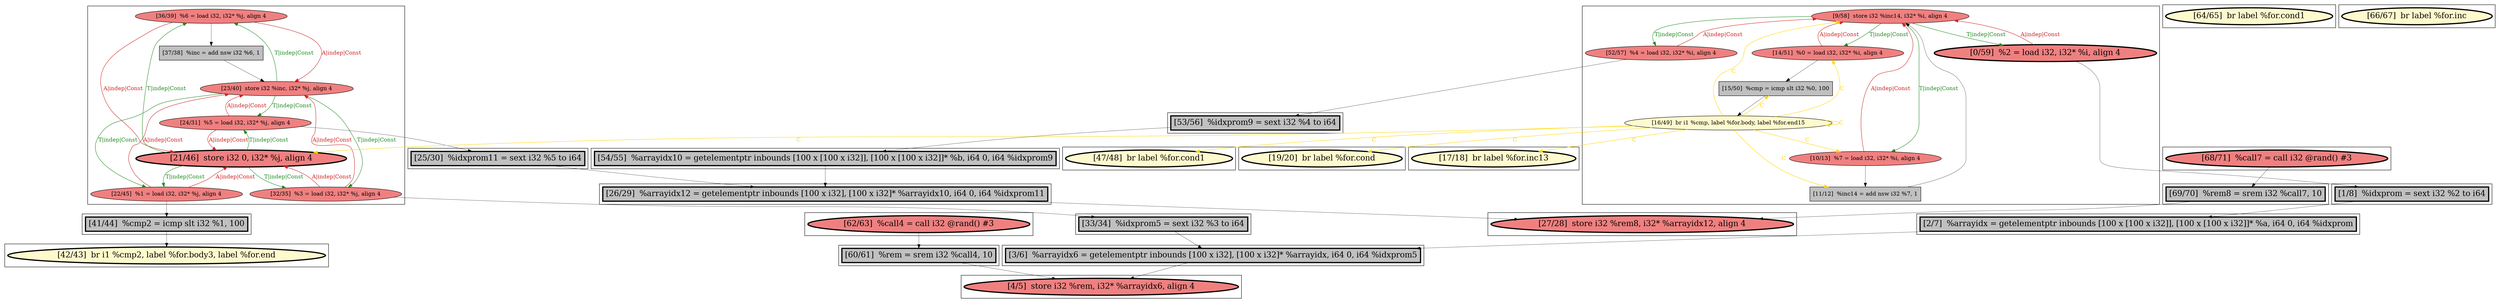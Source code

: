 
digraph G {



node1742->node1744 [style=solid,color=firebrick3,label="A|indep|Const",penwidth=1.0,fontcolor=firebrick3 ]
node1744->node1742 [style=solid,color=forestgreen,label="T|indep|Const",penwidth=1.0,fontcolor=forestgreen ]
node1729->node1728 [style=solid,color=forestgreen,label="T|indep|Const",penwidth=1.0,fontcolor=forestgreen ]
node1728->node1729 [style=solid,color=firebrick3,label="A|indep|Const",penwidth=1.0,fontcolor=firebrick3 ]
node1729->node1733 [style=solid,color=forestgreen,label="T|indep|Const",penwidth=1.0,fontcolor=forestgreen ]
node1749->node1751 [style=solid,color=black,label="",penwidth=0.5,fontcolor=black ]
node1737->node1719 [style=solid,color=black,label="",penwidth=0.5,fontcolor=black ]
node1750->node1718 [style=solid,color=black,label="",penwidth=0.5,fontcolor=black ]
node1731->node1729 [style=solid,color=firebrick3,label="A|indep|Const",penwidth=1.0,fontcolor=firebrick3 ]
node1741->node1749 [style=solid,color=black,label="",penwidth=0.5,fontcolor=black ]
node1743->node1745 [style=solid,color=forestgreen,label="T|indep|Const",penwidth=1.0,fontcolor=forestgreen ]
node1741->node1744 [style=solid,color=firebrick3,label="A|indep|Const",penwidth=1.0,fontcolor=firebrick3 ]
node1740->node1743 [style=solid,color=firebrick3,label="A|indep|Const",penwidth=1.0,fontcolor=firebrick3 ]
node1741->node1743 [style=solid,color=firebrick3,label="A|indep|Const",penwidth=1.0,fontcolor=firebrick3 ]
node1735->node1729 [style=solid,color=gold,label="C",penwidth=1.0,fontcolor=gold ]
node1742->node1746 [style=solid,color=black,label="",penwidth=0.5,fontcolor=black ]
node1743->node1741 [style=solid,color=forestgreen,label="T|indep|Const",penwidth=1.0,fontcolor=forestgreen ]
node1748->node1738 [style=solid,color=black,label="",penwidth=0.5,fontcolor=black ]
node1744->node1740 [style=solid,color=forestgreen,label="T|indep|Const",penwidth=1.0,fontcolor=forestgreen ]
node1735->node1733 [style=solid,color=gold,label="C",penwidth=1.0,fontcolor=gold ]
node1744->node1741 [style=solid,color=forestgreen,label="T|indep|Const",penwidth=1.0,fontcolor=forestgreen ]
node1735->node1728 [style=solid,color=gold,label="C",penwidth=1.0,fontcolor=gold ]
node1745->node1743 [style=solid,color=firebrick3,label="A|indep|Const",penwidth=1.0,fontcolor=firebrick3 ]
node1742->node1743 [style=solid,color=firebrick3,label="A|indep|Const",penwidth=1.0,fontcolor=firebrick3 ]
node1743->node1740 [style=solid,color=forestgreen,label="T|indep|Const",penwidth=1.0,fontcolor=forestgreen ]
node1733->node1729 [style=solid,color=firebrick3,label="A|indep|Const",penwidth=1.0,fontcolor=firebrick3 ]
node1735->node1743 [style=solid,color=gold,label="C",penwidth=1.0,fontcolor=gold ]
node1735->node1735 [style=solid,color=gold,label="C",penwidth=1.0,fontcolor=gold ]
node1724->node1717 [style=solid,color=black,label="",penwidth=0.5,fontcolor=black ]
node1731->node1748 [style=solid,color=black,label="",penwidth=0.5,fontcolor=black ]
node1735->node1739 [style=solid,color=gold,label="C",penwidth=1.0,fontcolor=gold ]
node1752->node1719 [style=solid,color=black,label="",penwidth=0.5,fontcolor=black ]
node1735->node1732 [style=solid,color=gold,label="C",penwidth=1.0,fontcolor=gold ]
node1746->node1744 [style=solid,color=black,label="",penwidth=0.5,fontcolor=black ]
node1729->node1731 [style=solid,color=forestgreen,label="T|indep|Const",penwidth=1.0,fontcolor=forestgreen ]
node1747->node1717 [style=solid,color=black,label="",penwidth=0.5,fontcolor=black ]
node1729->node1730 [style=solid,color=forestgreen,label="T|indep|Const",penwidth=1.0,fontcolor=forestgreen ]
node1728->node1734 [style=solid,color=black,label="",penwidth=0.5,fontcolor=black ]
node1727->node1750 [style=solid,color=black,label="",penwidth=0.5,fontcolor=black ]
node1730->node1729 [style=solid,color=firebrick3,label="A|indep|Const",penwidth=1.0,fontcolor=firebrick3 ]
node1734->node1735 [style=solid,color=black,label="",penwidth=0.5,fontcolor=black ]
node1745->node1736 [style=solid,color=black,label="",penwidth=0.5,fontcolor=black ]
node1730->node1722 [style=solid,color=black,label="",penwidth=0.5,fontcolor=black ]
node1744->node1745 [style=solid,color=forestgreen,label="T|indep|Const",penwidth=1.0,fontcolor=forestgreen ]
node1745->node1744 [style=solid,color=firebrick3,label="A|indep|Const",penwidth=1.0,fontcolor=firebrick3 ]
node1736->node1747 [style=solid,color=black,label="",penwidth=0.5,fontcolor=black ]
node1735->node1720 [style=solid,color=gold,label="C",penwidth=1.0,fontcolor=gold ]
node1719->node1718 [style=solid,color=black,label="",penwidth=0.5,fontcolor=black ]
node1743->node1742 [style=solid,color=forestgreen,label="T|indep|Const",penwidth=1.0,fontcolor=forestgreen ]
node1740->node1752 [style=solid,color=black,label="",penwidth=0.5,fontcolor=black ]
node1733->node1732 [style=solid,color=black,label="",penwidth=0.5,fontcolor=black ]
node1722->node1737 [style=solid,color=black,label="",penwidth=0.5,fontcolor=black ]
node1735->node1734 [style=solid,color=gold,label="C",penwidth=1.0,fontcolor=gold ]
node1723->node1724 [style=solid,color=black,label="",penwidth=0.5,fontcolor=black ]
node1735->node1725 [style=solid,color=gold,label="C",penwidth=1.0,fontcolor=gold ]
node1732->node1729 [style=solid,color=black,label="",penwidth=0.5,fontcolor=black ]
node1740->node1744 [style=solid,color=firebrick3,label="A|indep|Const",penwidth=1.0,fontcolor=firebrick3 ]
node1738->node1747 [style=solid,color=black,label="",penwidth=0.5,fontcolor=black ]


subgraph cluster22 {


node1752 [penwidth=3.0,fontsize=20,fillcolor=grey,label="[25/30]  %idxprom11 = sext i32 %5 to i64",shape=rectangle,style=filled ]



}

subgraph cluster20 {


node1750 [penwidth=3.0,fontsize=20,fillcolor=grey,label="[69/70]  %rem8 = srem i32 %call7, 10",shape=rectangle,style=filled ]



}

subgraph cluster18 {


node1748 [penwidth=3.0,fontsize=20,fillcolor=grey,label="[1/8]  %idxprom = sext i32 %2 to i64",shape=rectangle,style=filled ]



}

subgraph cluster16 {


node1746 [fillcolor=grey,label="[37/38]  %inc = add nsw i32 %6, 1",shape=rectangle,style=filled ]
node1741 [fillcolor=lightcoral,label="[22/45]  %1 = load i32, i32* %j, align 4",shape=ellipse,style=filled ]
node1740 [fillcolor=lightcoral,label="[24/31]  %5 = load i32, i32* %j, align 4",shape=ellipse,style=filled ]
node1745 [fillcolor=lightcoral,label="[32/35]  %3 = load i32, i32* %j, align 4",shape=ellipse,style=filled ]
node1744 [fillcolor=lightcoral,label="[23/40]  store i32 %inc, i32* %j, align 4",shape=ellipse,style=filled ]
node1742 [fillcolor=lightcoral,label="[36/39]  %6 = load i32, i32* %j, align 4",shape=ellipse,style=filled ]
node1743 [penwidth=3.0,fontsize=20,fillcolor=lightcoral,label="[21/46]  store i32 0, i32* %j, align 4",shape=ellipse,style=filled ]



}

subgraph cluster17 {


node1747 [penwidth=3.0,fontsize=20,fillcolor=grey,label="[3/6]  %arrayidx6 = getelementptr inbounds [100 x i32], [100 x i32]* %arrayidx, i64 0, i64 %idxprom5",shape=rectangle,style=filled ]



}

subgraph cluster4 {


node1721 [penwidth=3.0,fontsize=20,fillcolor=lemonchiffon,label="[64/65]  br label %for.cond1",shape=ellipse,style=filled ]



}

subgraph cluster3 {


node1720 [penwidth=3.0,fontsize=20,fillcolor=lemonchiffon,label="[19/20]  br label %for.cond",shape=ellipse,style=filled ]



}

subgraph cluster2 {


node1719 [penwidth=3.0,fontsize=20,fillcolor=grey,label="[26/29]  %arrayidx12 = getelementptr inbounds [100 x i32], [100 x i32]* %arrayidx10, i64 0, i64 %idxprom11",shape=rectangle,style=filled ]



}

subgraph cluster1 {


node1718 [penwidth=3.0,fontsize=20,fillcolor=lightcoral,label="[27/28]  store i32 %rem8, i32* %arrayidx12, align 4",shape=ellipse,style=filled ]



}

subgraph cluster12 {


node1736 [penwidth=3.0,fontsize=20,fillcolor=grey,label="[33/34]  %idxprom5 = sext i32 %3 to i64",shape=rectangle,style=filled ]



}

subgraph cluster5 {


node1722 [penwidth=3.0,fontsize=20,fillcolor=grey,label="[53/56]  %idxprom9 = sext i32 %4 to i64",shape=rectangle,style=filled ]



}

subgraph cluster0 {


node1717 [penwidth=3.0,fontsize=20,fillcolor=lightcoral,label="[4/5]  store i32 %rem, i32* %arrayidx6, align 4",shape=ellipse,style=filled ]



}

subgraph cluster6 {


node1723 [penwidth=3.0,fontsize=20,fillcolor=lightcoral,label="[62/63]  %call4 = call i32 @rand() #3",shape=ellipse,style=filled ]



}

subgraph cluster14 {


node1738 [penwidth=3.0,fontsize=20,fillcolor=grey,label="[2/7]  %arrayidx = getelementptr inbounds [100 x [100 x i32]], [100 x [100 x i32]]* %a, i64 0, i64 %idxprom",shape=rectangle,style=filled ]



}

subgraph cluster7 {


node1724 [penwidth=3.0,fontsize=20,fillcolor=grey,label="[60/61]  %rem = srem i32 %call4, 10",shape=rectangle,style=filled ]



}

subgraph cluster8 {


node1725 [penwidth=3.0,fontsize=20,fillcolor=lemonchiffon,label="[17/18]  br label %for.inc13",shape=ellipse,style=filled ]



}

subgraph cluster21 {


node1751 [penwidth=3.0,fontsize=20,fillcolor=lemonchiffon,label="[42/43]  br i1 %cmp2, label %for.body3, label %for.end",shape=ellipse,style=filled ]



}

subgraph cluster9 {


node1726 [penwidth=3.0,fontsize=20,fillcolor=lemonchiffon,label="[66/67]  br label %for.inc",shape=ellipse,style=filled ]



}

subgraph cluster19 {


node1749 [penwidth=3.0,fontsize=20,fillcolor=grey,label="[41/44]  %cmp2 = icmp slt i32 %1, 100",shape=rectangle,style=filled ]



}

subgraph cluster10 {


node1727 [penwidth=3.0,fontsize=20,fillcolor=lightcoral,label="[68/71]  %call7 = call i32 @rand() #3",shape=ellipse,style=filled ]



}

subgraph cluster11 {


node1735 [fillcolor=lemonchiffon,label="[16/49]  br i1 %cmp, label %for.body, label %for.end15",shape=ellipse,style=filled ]
node1734 [fillcolor=grey,label="[15/50]  %cmp = icmp slt i32 %0, 100",shape=rectangle,style=filled ]
node1729 [fillcolor=lightcoral,label="[9/58]  store i32 %inc14, i32* %i, align 4",shape=ellipse,style=filled ]
node1728 [fillcolor=lightcoral,label="[14/51]  %0 = load i32, i32* %i, align 4",shape=ellipse,style=filled ]
node1730 [fillcolor=lightcoral,label="[52/57]  %4 = load i32, i32* %i, align 4",shape=ellipse,style=filled ]
node1731 [penwidth=3.0,fontsize=20,fillcolor=lightcoral,label="[0/59]  %2 = load i32, i32* %i, align 4",shape=ellipse,style=filled ]
node1733 [fillcolor=lightcoral,label="[10/13]  %7 = load i32, i32* %i, align 4",shape=ellipse,style=filled ]
node1732 [fillcolor=grey,label="[11/12]  %inc14 = add nsw i32 %7, 1",shape=rectangle,style=filled ]



}

subgraph cluster13 {


node1737 [penwidth=3.0,fontsize=20,fillcolor=grey,label="[54/55]  %arrayidx10 = getelementptr inbounds [100 x [100 x i32]], [100 x [100 x i32]]* %b, i64 0, i64 %idxprom9",shape=rectangle,style=filled ]



}

subgraph cluster15 {


node1739 [penwidth=3.0,fontsize=20,fillcolor=lemonchiffon,label="[47/48]  br label %for.cond1",shape=ellipse,style=filled ]



}

}
